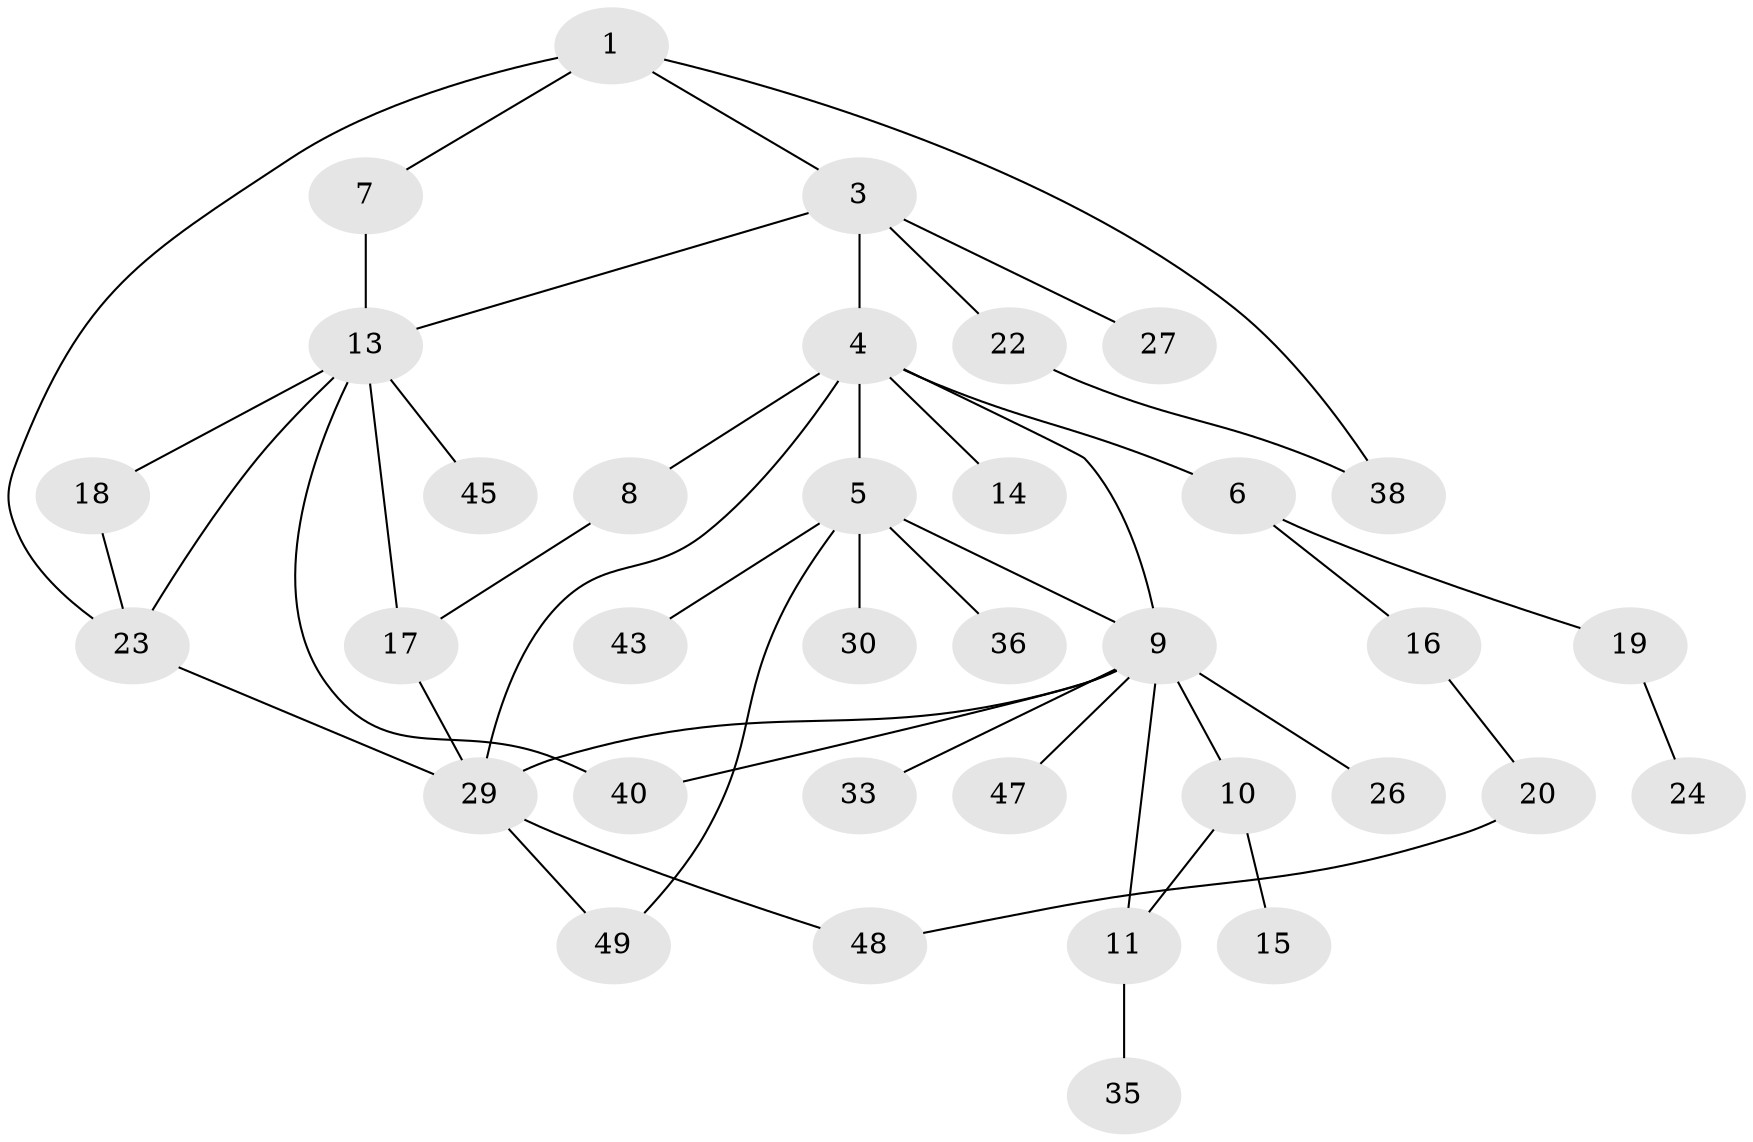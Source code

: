 // Generated by graph-tools (version 1.1) at 2025/23/03/03/25 07:23:33]
// undirected, 35 vertices, 47 edges
graph export_dot {
graph [start="1"]
  node [color=gray90,style=filled];
  1 [super="+2"];
  3 [super="+42"];
  4 [super="+28"];
  5 [super="+50"];
  6 [super="+25"];
  7 [super="+12"];
  8;
  9 [super="+39"];
  10 [super="+34"];
  11;
  13 [super="+21"];
  14;
  15 [super="+44"];
  16;
  17 [super="+31"];
  18;
  19;
  20 [super="+46"];
  22;
  23 [super="+37"];
  24 [super="+32"];
  26;
  27;
  29 [super="+41"];
  30;
  33;
  35;
  36;
  38;
  40;
  43;
  45;
  47;
  48;
  49;
  1 -- 7;
  1 -- 38;
  1 -- 3;
  1 -- 23;
  3 -- 4;
  3 -- 22;
  3 -- 27;
  3 -- 13;
  4 -- 5;
  4 -- 6;
  4 -- 8;
  4 -- 9;
  4 -- 14;
  4 -- 29;
  5 -- 30;
  5 -- 36;
  5 -- 43;
  5 -- 9;
  5 -- 49;
  6 -- 16;
  6 -- 19;
  7 -- 13 [weight=2];
  8 -- 17;
  9 -- 10;
  9 -- 11;
  9 -- 26;
  9 -- 33;
  9 -- 40;
  9 -- 47;
  9 -- 29;
  10 -- 15;
  10 -- 11;
  11 -- 35;
  13 -- 18;
  13 -- 23;
  13 -- 45;
  13 -- 40;
  13 -- 17;
  16 -- 20;
  17 -- 29;
  18 -- 23;
  19 -- 24;
  20 -- 48;
  22 -- 38;
  23 -- 29;
  29 -- 49;
  29 -- 48;
}
